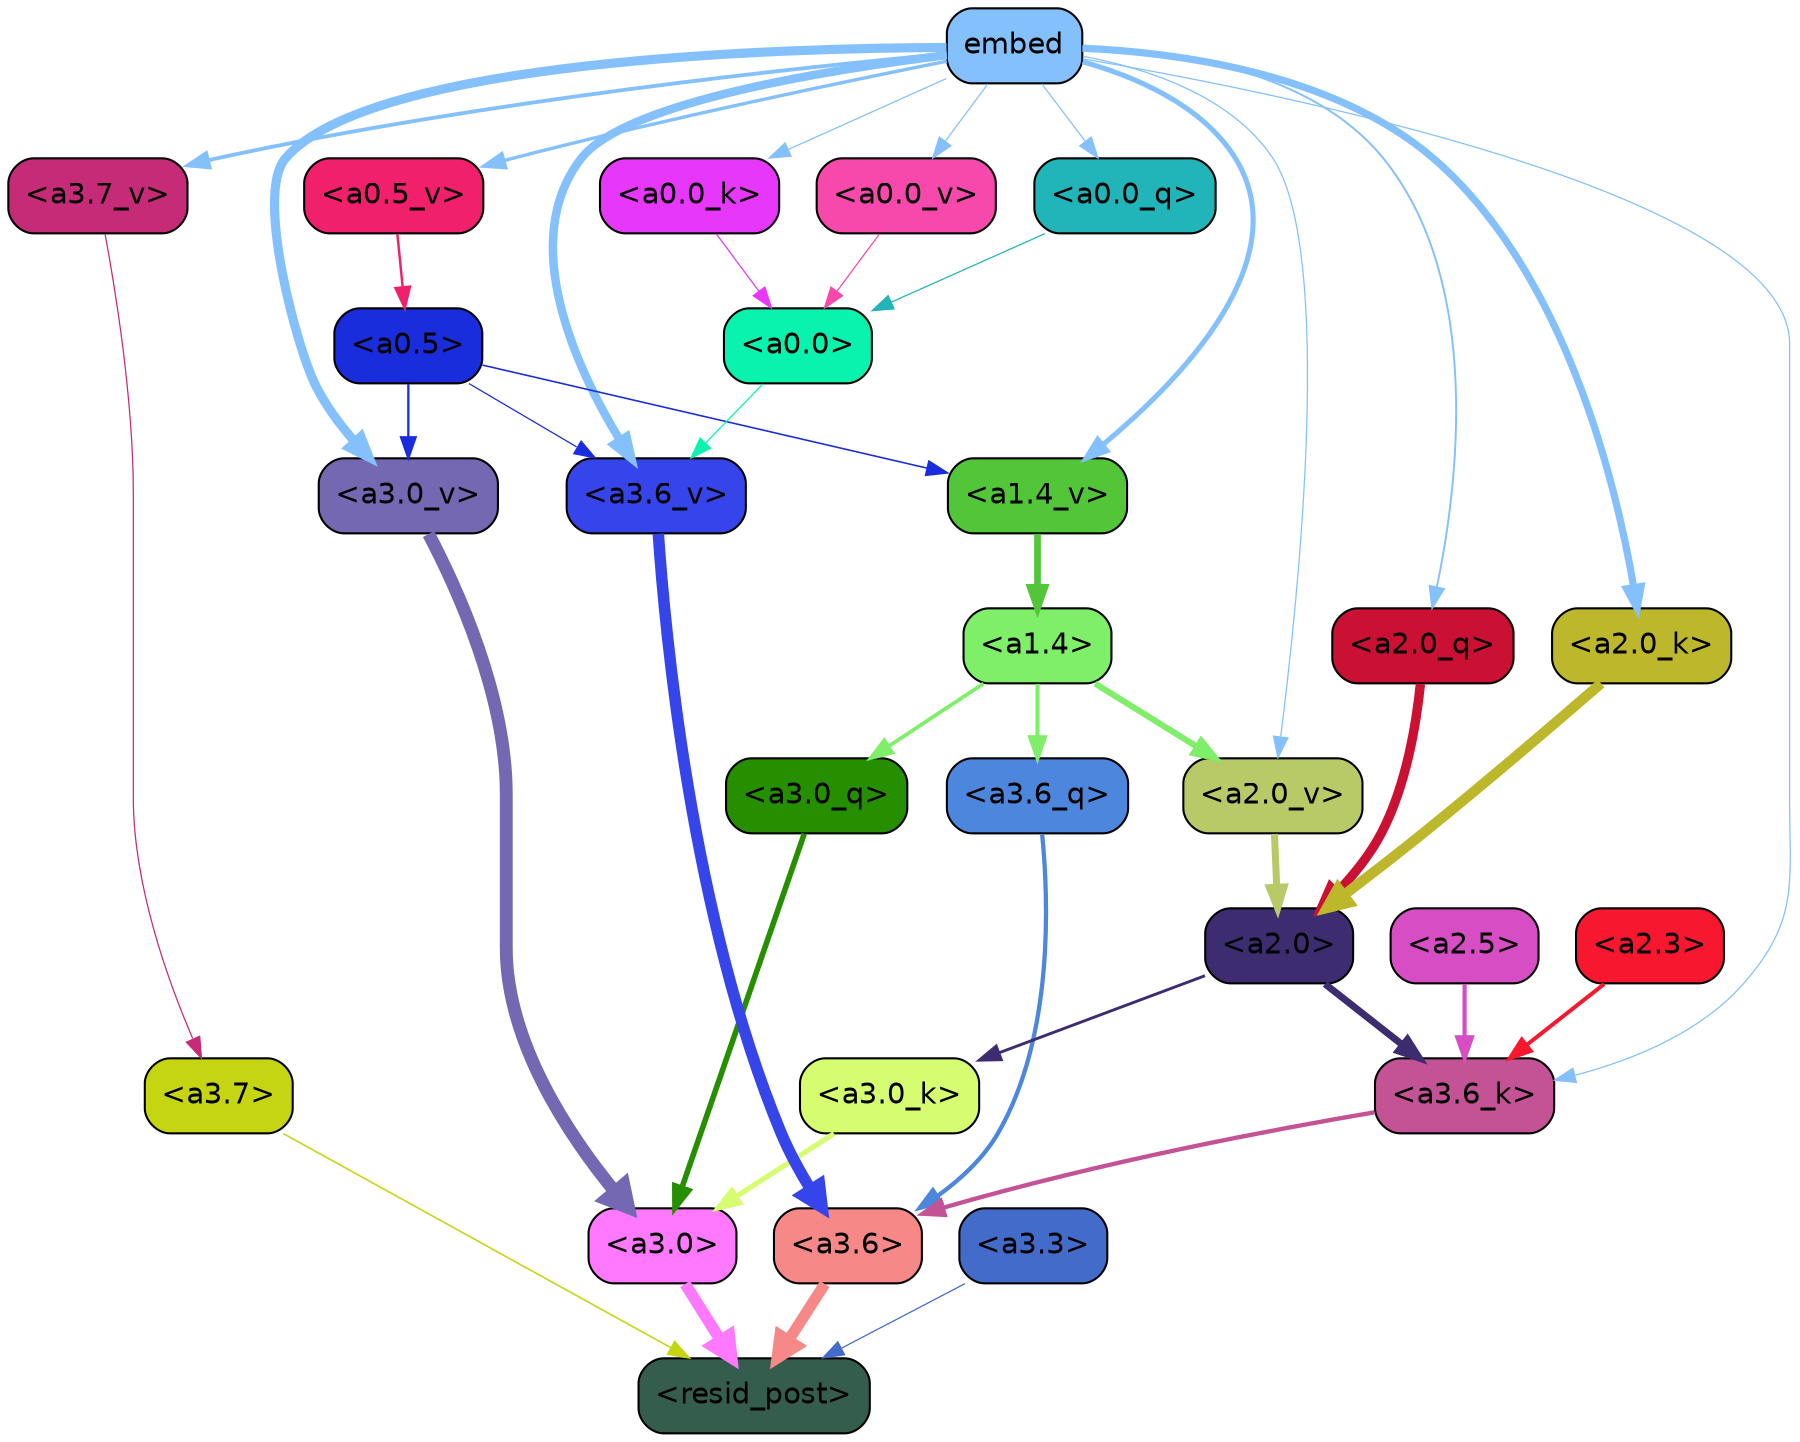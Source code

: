 strict digraph "" {
	graph [bgcolor=transparent,
		layout=dot,
		overlap=false,
		splines=true
	];
	"<a3.7>"	[color=black,
		fillcolor="#c5d512",
		fontname=Helvetica,
		shape=box,
		style="filled, rounded"];
	"<resid_post>"	[color=black,
		fillcolor="#355d4d",
		fontname=Helvetica,
		shape=box,
		style="filled, rounded"];
	"<a3.7>" -> "<resid_post>"	[color="#c5d512",
		penwidth=0.7595263123512268];
	"<a3.6>"	[color=black,
		fillcolor="#f68987",
		fontname=Helvetica,
		shape=box,
		style="filled, rounded"];
	"<a3.6>" -> "<resid_post>"	[color="#f68987",
		penwidth=5.40013587474823];
	"<a3.3>"	[color=black,
		fillcolor="#426bca",
		fontname=Helvetica,
		shape=box,
		style="filled, rounded"];
	"<a3.3>" -> "<resid_post>"	[color="#426bca",
		penwidth=0.6];
	"<a3.0>"	[color=black,
		fillcolor="#ff79fe",
		fontname=Helvetica,
		shape=box,
		style="filled, rounded"];
	"<a3.0>" -> "<resid_post>"	[color="#ff79fe",
		penwidth=5.540827631950378];
	"<a3.6_q>"	[color=black,
		fillcolor="#4c87dd",
		fontname=Helvetica,
		shape=box,
		style="filled, rounded"];
	"<a3.6_q>" -> "<a3.6>"	[color="#4c87dd",
		penwidth=2.0530722737312317];
	"<a3.0_q>"	[color=black,
		fillcolor="#268f00",
		fontname=Helvetica,
		shape=box,
		style="filled, rounded"];
	"<a3.0_q>" -> "<a3.0>"	[color="#268f00",
		penwidth=2.681713283061981];
	"<a3.6_k>"	[color=black,
		fillcolor="#c45396",
		fontname=Helvetica,
		shape=box,
		style="filled, rounded"];
	"<a3.6_k>" -> "<a3.6>"	[color="#c45396",
		penwidth=2.080081820487976];
	"<a3.0_k>"	[color=black,
		fillcolor="#d6fd72",
		fontname=Helvetica,
		shape=box,
		style="filled, rounded"];
	"<a3.0_k>" -> "<a3.0>"	[color="#d6fd72",
		penwidth=2.4920601844787598];
	"<a3.7_v>"	[color=black,
		fillcolor="#c52b76",
		fontname=Helvetica,
		shape=box,
		style="filled, rounded"];
	"<a3.7_v>" -> "<a3.7>"	[color="#c52b76",
		penwidth=0.6];
	"<a3.6_v>"	[color=black,
		fillcolor="#3645ea",
		fontname=Helvetica,
		shape=box,
		style="filled, rounded"];
	"<a3.6_v>" -> "<a3.6>"	[color="#3645ea",
		penwidth=5.522058844566345];
	"<a3.0_v>"	[color=black,
		fillcolor="#7568b2",
		fontname=Helvetica,
		shape=box,
		style="filled, rounded"];
	"<a3.0_v>" -> "<a3.0>"	[color="#7568b2",
		penwidth=6.184832274913788];
	"<a1.4>"	[color=black,
		fillcolor="#7fee69",
		fontname=Helvetica,
		shape=box,
		style="filled, rounded"];
	"<a1.4>" -> "<a3.6_q>"	[color="#7fee69",
		penwidth=1.9735972881317139];
	"<a1.4>" -> "<a3.0_q>"	[color="#7fee69",
		penwidth=1.8167777061462402];
	"<a2.0_v>"	[color=black,
		fillcolor="#b8ca67",
		fontname=Helvetica,
		shape=box,
		style="filled, rounded"];
	"<a1.4>" -> "<a2.0_v>"	[color="#7fee69",
		penwidth=2.935177743434906];
	"<a2.5>"	[color=black,
		fillcolor="#d74dc3",
		fontname=Helvetica,
		shape=box,
		style="filled, rounded"];
	"<a2.5>" -> "<a3.6_k>"	[color="#d74dc3",
		penwidth=1.998626947402954];
	"<a2.3>"	[color=black,
		fillcolor="#f7172f",
		fontname=Helvetica,
		shape=box,
		style="filled, rounded"];
	"<a2.3>" -> "<a3.6_k>"	[color="#f7172f",
		penwidth=1.90748929977417];
	"<a2.0>"	[color=black,
		fillcolor="#3d2c6f",
		fontname=Helvetica,
		shape=box,
		style="filled, rounded"];
	"<a2.0>" -> "<a3.6_k>"	[color="#3d2c6f",
		penwidth=3.3549644947052];
	"<a2.0>" -> "<a3.0_k>"	[color="#3d2c6f",
		penwidth=1.3908889293670654];
	embed	[color=black,
		fillcolor="#84c1fc",
		fontname=Helvetica,
		shape=box,
		style="filled, rounded"];
	embed -> "<a3.6_k>"	[color="#84c1fc",
		penwidth=0.6];
	embed -> "<a3.7_v>"	[color="#84c1fc",
		penwidth=1.8481524586677551];
	embed -> "<a3.6_v>"	[color="#84c1fc",
		penwidth=4.0683629512786865];
	embed -> "<a3.0_v>"	[color="#84c1fc",
		penwidth=4.396489858627319];
	"<a2.0_q>"	[color=black,
		fillcolor="#ca1033",
		fontname=Helvetica,
		shape=box,
		style="filled, rounded"];
	embed -> "<a2.0_q>"	[color="#84c1fc",
		penwidth=0.9339196681976318];
	"<a2.0_k>"	[color=black,
		fillcolor="#bdb82b",
		fontname=Helvetica,
		shape=box,
		style="filled, rounded"];
	embed -> "<a2.0_k>"	[color="#84c1fc",
		penwidth=3.474741220474243];
	embed -> "<a2.0_v>"	[color="#84c1fc",
		penwidth=0.6];
	"<a1.4_v>"	[color=black,
		fillcolor="#52c538",
		fontname=Helvetica,
		shape=box,
		style="filled, rounded"];
	embed -> "<a1.4_v>"	[color="#84c1fc",
		penwidth=2.457472085952759];
	"<a0.0_q>"	[color=black,
		fillcolor="#21b4b8",
		fontname=Helvetica,
		shape=box,
		style="filled, rounded"];
	embed -> "<a0.0_q>"	[color="#84c1fc",
		penwidth=0.6];
	"<a0.0_k>"	[color=black,
		fillcolor="#e737fb",
		fontname=Helvetica,
		shape=box,
		style="filled, rounded"];
	embed -> "<a0.0_k>"	[color="#84c1fc",
		penwidth=0.6];
	"<a0.5_v>"	[color=black,
		fillcolor="#f1206d",
		fontname=Helvetica,
		shape=box,
		style="filled, rounded"];
	embed -> "<a0.5_v>"	[color="#84c1fc",
		penwidth=1.6259715557098389];
	"<a0.0_v>"	[color=black,
		fillcolor="#f649ab",
		fontname=Helvetica,
		shape=box,
		style="filled, rounded"];
	embed -> "<a0.0_v>"	[color="#84c1fc",
		penwidth=0.6];
	"<a0.5>"	[color=black,
		fillcolor="#192ddd",
		fontname=Helvetica,
		shape=box,
		style="filled, rounded"];
	"<a0.5>" -> "<a3.6_v>"	[color="#192ddd",
		penwidth=0.6];
	"<a0.5>" -> "<a3.0_v>"	[color="#192ddd",
		penwidth=1.0967135429382324];
	"<a0.5>" -> "<a1.4_v>"	[color="#192ddd",
		penwidth=0.7647972106933594];
	"<a0.0>"	[color=black,
		fillcolor="#09f3ae",
		fontname=Helvetica,
		shape=box,
		style="filled, rounded"];
	"<a0.0>" -> "<a3.6_v>"	[color="#09f3ae",
		penwidth=0.6];
	"<a2.0_q>" -> "<a2.0>"	[color="#ca1033",
		penwidth=4.507863223552704];
	"<a2.0_k>" -> "<a2.0>"	[color="#bdb82b",
		penwidth=4.960922122001648];
	"<a2.0_v>" -> "<a2.0>"	[color="#b8ca67",
		penwidth=3.3640971779823303];
	"<a1.4_v>" -> "<a1.4>"	[color="#52c538",
		penwidth=3.2196178436279297];
	"<a0.0_q>" -> "<a0.0>"	[color="#21b4b8",
		penwidth=0.6];
	"<a0.0_k>" -> "<a0.0>"	[color="#e737fb",
		penwidth=0.6];
	"<a0.5_v>" -> "<a0.5>"	[color="#f1206d",
		penwidth=1.171161413192749];
	"<a0.0_v>" -> "<a0.0>"	[color="#f649ab",
		penwidth=0.6];
}

